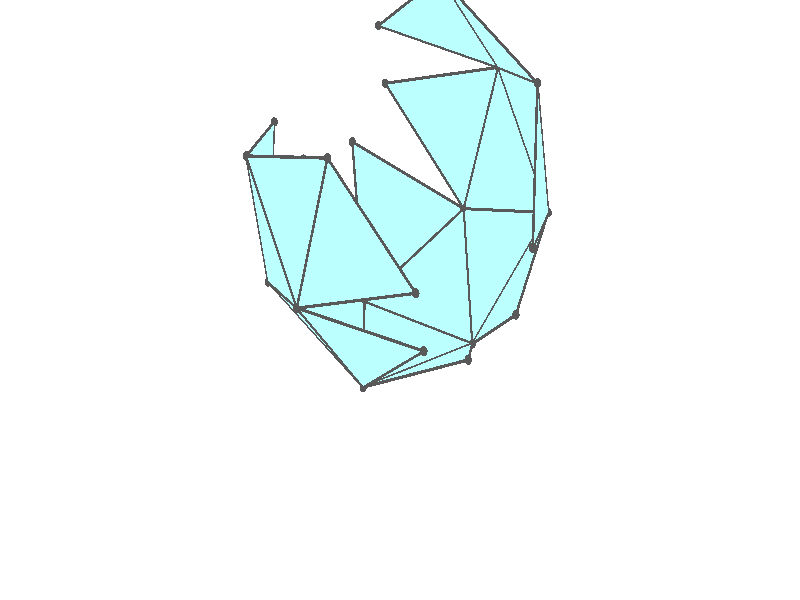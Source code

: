 #version 3.7;
global_settings{assumed_gamma 1.0}
camera{perspective location <18.750000000000000000000000, 10.825317547305481014063844, 12.499999999999996447286321> right <0.133333333333333331482962, -0.230940107675850353485814, -0.000000000000000000000000> up <-0.064951905283832905846353, -0.037499999999999998612221, 0.129903810567665811692706> direction <0.750000000000000111022302, 0.433012701892219298294151, 0.499999999999999944488849> sky <-0.433012701892219298294151, -0.249999999999999944488849, 0.866025403784438707610605> look_at <18.000000000000000000000000, 10.392304845413262270881205, 11.999999999999996447286321>}
light_source{<18.750000000000000000000000, 10.825317547305481014063844, 12.499999999999996447286321> rgb<1.0,1.0,1.0>}
background{rgb<1,1,1>}
union{union{object{union{sphere{<-0.303530999103342913336689, 0.525731112119133481286326, -0.318166149575784151792845>,0.029999999999999998889777}sphere{<-0.303530999103343301914748, -0.525731112119133370264024, -0.318166149575784151792845>,0.029999999999999998889777}sphere{<0.607061998206686048717984, -0.000000000000000148687307, -0.318166149575784151792845>,0.029999999999999998889777}} pigment{rgb<0.1,0.1,0.1>}}object{union{cylinder{<-0.303530999103342913336689, 0.525731112119133481286326, -0.318166149575784151792845>,<-0.303530999103343301914748, -0.525731112119133370264024, -0.318166149575784151792845>,0.010000000000000000208167}cylinder{<-0.303530999103343301914748, -0.525731112119133370264024, -0.318166149575784151792845>,<0.607061998206686048717984, -0.000000000000000148687307, -0.318166149575784151792845>,0.010000000000000000208167}cylinder{<0.607061998206686048717984, -0.000000000000000148687307, -0.318166149575784151792845>,<-0.303530999103342913336689, 0.525731112119133481286326, -0.318166149575784151792845>,0.010000000000000000208167}} pigment{rgb<0.1,0.1,0.1>}}object{polygon{3.000000000000000000000000,<-0.303530999103342913336689, 0.525731112119133481286326, -0.318166149575784151792845>,<-0.303530999103343301914748, -0.525731112119133370264024, -0.318166149575784151792845>,<0.607061998206686048717984, -0.000000000000000148687307, -0.318166149575784151792845>} pigment{rgbft<0.5,1.0,1.0,0.1,0.1>}}}union{object{union{sphere{<-0.303530999103343024358992, 0.525731112119133481286326, -0.318166149575784096281694>,0.029999999999999998889777}sphere{<-0.303530999103343246403597, -0.525731112119133370264024, -0.318166149575784151792845>,0.029999999999999998889777}sphere{<-1.095794435220913909390106, 0.000000000000000475922990, 0.130719419964207272943923>,0.029999999999999998889777}} pigment{rgb<0.1,0.1,0.1>}}object{union{cylinder{<-0.303530999103343024358992, 0.525731112119133481286326, -0.318166149575784096281694>,<-0.303530999103343246403597, -0.525731112119133370264024, -0.318166149575784151792845>,0.010000000000000000208167}cylinder{<-0.303530999103343246403597, -0.525731112119133370264024, -0.318166149575784151792845>,<-1.095794435220913909390106, 0.000000000000000475922990, 0.130719419964207272943923>,0.010000000000000000208167}cylinder{<-1.095794435220913909390106, 0.000000000000000475922990, 0.130719419964207272943923>,<-0.303530999103343024358992, 0.525731112119133481286326, -0.318166149575784096281694>,0.010000000000000000208167}} pigment{rgb<0.1,0.1,0.1>}}object{polygon{3.000000000000000000000000,<-0.303530999103343024358992, 0.525731112119133481286326, -0.318166149575784096281694>,<-0.303530999103343246403597, -0.525731112119133370264024, -0.318166149575784151792845>,<-1.095794435220913909390106, 0.000000000000000475922990, 0.130719419964207272943923>} pigment{rgbft<0.5,1.0,1.0,0.1,0.1>}}}union{object{union{sphere{<-0.303530999103343024358992, 0.525731112119133592308629, -0.318166149575784262815148>,0.029999999999999998889777}sphere{<-0.823035532344143616612087, 0.948985818226933619534691, 0.492107447859021496228138>,0.029999999999999998889777}sphere{<-1.095794435220913909390106, 0.000000000000000555111512, 0.130719419964207300699499>,0.029999999999999998889777}} pigment{rgb<0.1,0.1,0.1>}}object{union{cylinder{<-0.303530999103343024358992, 0.525731112119133592308629, -0.318166149575784262815148>,<-0.823035532344143616612087, 0.948985818226933619534691, 0.492107447859021496228138>,0.010000000000000000208167}cylinder{<-0.823035532344143616612087, 0.948985818226933619534691, 0.492107447859021496228138>,<-1.095794435220913909390106, 0.000000000000000555111512, 0.130719419964207300699499>,0.010000000000000000208167}cylinder{<-1.095794435220913909390106, 0.000000000000000555111512, 0.130719419964207300699499>,<-0.303530999103343024358992, 0.525731112119133592308629, -0.318166149575784262815148>,0.010000000000000000208167}} pigment{rgb<0.1,0.1,0.1>}}object{polygon{3.000000000000000000000000,<-0.303530999103343024358992, 0.525731112119133592308629, -0.318166149575784262815148>,<-0.823035532344143616612087, 0.948985818226933619534691, 0.492107447859021496228138>,<-1.095794435220913909390106, 0.000000000000000555111512, 0.130719419964207300699499>} pigment{rgbft<0.5,1.0,1.0,0.1,0.1>}}}union{object{union{sphere{<-1.241277354959880785401083, 0.238276770113811930951186, 1.144441132214881307049836>,0.029999999999999998889777}sphere{<-0.823035532344143727634389, 0.948985818226933841579296, 0.492107447859021496228138>,0.029999999999999998889777}sphere{<-1.095794435220913909390106, 0.000000000000000527355937, 0.130719419964206995388167>,0.029999999999999998889777}} pigment{rgb<0.1,0.1,0.1>}}object{union{cylinder{<-1.241277354959880785401083, 0.238276770113811930951186, 1.144441132214881307049836>,<-0.823035532344143727634389, 0.948985818226933841579296, 0.492107447859021496228138>,0.010000000000000000208167}cylinder{<-0.823035532344143727634389, 0.948985818226933841579296, 0.492107447859021496228138>,<-1.095794435220913909390106, 0.000000000000000527355937, 0.130719419964206995388167>,0.010000000000000000208167}cylinder{<-1.095794435220913909390106, 0.000000000000000527355937, 0.130719419964206995388167>,<-1.241277354959880785401083, 0.238276770113811930951186, 1.144441132214881307049836>,0.010000000000000000208167}} pigment{rgb<0.1,0.1,0.1>}}object{polygon{3.000000000000000000000000,<-1.241277354959880785401083, 0.238276770113811930951186, 1.144441132214881307049836>,<-0.823035532344143727634389, 0.948985818226933841579296, 0.492107447859021496228138>,<-1.095794435220913909390106, 0.000000000000000527355937, 0.130719419964206995388167>} pigment{rgbft<0.5,1.0,1.0,0.1,0.1>}}}union{object{union{sphere{<-1.241277354959880785401083, 0.238276770113811875440035, 1.144441132214881085005231>,0.029999999999999998889777}sphere{<-0.823035532344143949678994, 0.948985818226933730556993, 0.492107447859021274183533>,0.029999999999999998889777}sphere{<-0.566139059467176686268886, 0.955839337480705375504897, 1.511680907937939188911969>,0.029999999999999998889777}} pigment{rgb<0.1,0.1,0.1>}}object{union{cylinder{<-1.241277354959880785401083, 0.238276770113811875440035, 1.144441132214881085005231>,<-0.823035532344143949678994, 0.948985818226933730556993, 0.492107447859021274183533>,0.010000000000000000208167}cylinder{<-0.823035532344143949678994, 0.948985818226933730556993, 0.492107447859021274183533>,<-0.566139059467176686268886, 0.955839337480705375504897, 1.511680907937939188911969>,0.010000000000000000208167}cylinder{<-0.566139059467176686268886, 0.955839337480705375504897, 1.511680907937939188911969>,<-1.241277354959880785401083, 0.238276770113811875440035, 1.144441132214881085005231>,0.010000000000000000208167}} pigment{rgb<0.1,0.1,0.1>}}object{polygon{3.000000000000000000000000,<-1.241277354959880785401083, 0.238276770113811875440035, 1.144441132214881085005231>,<-0.823035532344143949678994, 0.948985818226933730556993, 0.492107447859021274183533>,<-0.566139059467176686268886, 0.955839337480705375504897, 1.511680907937939188911969>} pigment{rgbft<0.5,1.0,1.0,0.1,0.1>}}}union{object{union{sphere{<-1.241277354959880785401083, 0.238276770113811764417733, 1.144441132214881085005231>,0.029999999999999998889777}sphere{<-0.632076188587039511368459, 0.012371138832850681055220, 1.971129340456418965743524>,0.029999999999999998889777}sphere{<-0.566139059467176575246583, 0.955839337480705264482594, 1.511680907937939188911969>,0.029999999999999998889777}} pigment{rgb<0.1,0.1,0.1>}}object{union{cylinder{<-1.241277354959880785401083, 0.238276770113811764417733, 1.144441132214881085005231>,<-0.632076188587039511368459, 0.012371138832850681055220, 1.971129340456418965743524>,0.010000000000000000208167}cylinder{<-0.632076188587039511368459, 0.012371138832850681055220, 1.971129340456418965743524>,<-0.566139059467176575246583, 0.955839337480705264482594, 1.511680907937939188911969>,0.010000000000000000208167}cylinder{<-0.566139059467176575246583, 0.955839337480705264482594, 1.511680907937939188911969>,<-1.241277354959880785401083, 0.238276770113811764417733, 1.144441132214881085005231>,0.010000000000000000208167}} pigment{rgb<0.1,0.1,0.1>}}object{polygon{3.000000000000000000000000,<-1.241277354959880785401083, 0.238276770113811764417733, 1.144441132214881085005231>,<-0.632076188587039511368459, 0.012371138832850681055220, 1.971129340456418965743524>,<-0.566139059467176575246583, 0.955839337480705264482594, 1.511680907937939188911969>} pigment{rgbft<0.5,1.0,1.0,0.1,0.1>}}}union{object{union{sphere{<0.547897217610456399583541, -0.948985818226933286467784, 0.130719419964206995388167>,0.029999999999999998889777}sphere{<-0.303530999103343412937051, -0.525731112119133259241721, -0.318166149575784207303997>,0.029999999999999998889777}sphere{<0.607061998206686159740286, -0.000000000000000277555756, -0.318166149575784151792845>,0.029999999999999998889777}} pigment{rgb<0.1,0.1,0.1>}}object{union{cylinder{<0.547897217610456399583541, -0.948985818226933286467784, 0.130719419964206995388167>,<-0.303530999103343412937051, -0.525731112119133259241721, -0.318166149575784207303997>,0.010000000000000000208167}cylinder{<-0.303530999103343412937051, -0.525731112119133259241721, -0.318166149575784207303997>,<0.607061998206686159740286, -0.000000000000000277555756, -0.318166149575784151792845>,0.010000000000000000208167}cylinder{<0.607061998206686159740286, -0.000000000000000277555756, -0.318166149575784151792845>,<0.547897217610456399583541, -0.948985818226933286467784, 0.130719419964206995388167>,0.010000000000000000208167}} pigment{rgb<0.1,0.1,0.1>}}object{polygon{3.000000000000000000000000,<0.547897217610456399583541, -0.948985818226933286467784, 0.130719419964206995388167>,<-0.303530999103343412937051, -0.525731112119133259241721, -0.318166149575784207303997>,<0.607061998206686159740286, -0.000000000000000277555756, -0.318166149575784151792845>} pigment{rgbft<0.5,1.0,1.0,0.1,0.1>}}}union{object{union{sphere{<0.547897217610456399583541, -0.948985818226933064423179, 0.130719419964206995388167>,0.029999999999999998889777}sphere{<1.233363592587757517904379, -0.238276770113812097484640, 0.492107447859021551739289>,0.029999999999999998889777}sphere{<0.607061998206686159740286, -0.000000000000000277555756, -0.318166149575784151792845>,0.029999999999999998889777}} pigment{rgb<0.1,0.1,0.1>}}object{union{cylinder{<0.547897217610456399583541, -0.948985818226933064423179, 0.130719419964206995388167>,<1.233363592587757517904379, -0.238276770113812097484640, 0.492107447859021551739289>,0.010000000000000000208167}cylinder{<1.233363592587757517904379, -0.238276770113812097484640, 0.492107447859021551739289>,<0.607061998206686159740286, -0.000000000000000277555756, -0.318166149575784151792845>,0.010000000000000000208167}cylinder{<0.607061998206686159740286, -0.000000000000000277555756, -0.318166149575784151792845>,<0.547897217610456399583541, -0.948985818226933064423179, 0.130719419964206995388167>,0.010000000000000000208167}} pigment{rgb<0.1,0.1,0.1>}}object{polygon{3.000000000000000000000000,<0.547897217610456399583541, -0.948985818226933064423179, 0.130719419964206995388167>,<1.233363592587757517904379, -0.238276770113812097484640, 0.492107447859021551739289>,<0.607061998206686159740286, -0.000000000000000277555756, -0.318166149575784151792845>} pigment{rgbft<0.5,1.0,1.0,0.1,0.1>}}}union{object{union{sphere{<0.547897217610456399583541, -0.948985818226933175445481, 0.130719419964206995388167>,0.029999999999999998889777}sphere{<1.233363592587757739948984, -0.238276770113812097484640, 0.492107447859021718272743>,0.029999999999999998889777}sphere{<0.826992413530205028315834, -0.955839337480705930616409, 1.144441132214881307049836>,0.029999999999999998889777}} pigment{rgb<0.1,0.1,0.1>}}object{union{cylinder{<0.547897217610456399583541, -0.948985818226933175445481, 0.130719419964206995388167>,<1.233363592587757739948984, -0.238276770113812097484640, 0.492107447859021718272743>,0.010000000000000000208167}cylinder{<1.233363592587757739948984, -0.238276770113812097484640, 0.492107447859021718272743>,<0.826992413530205028315834, -0.955839337480705930616409, 1.144441132214881307049836>,0.010000000000000000208167}cylinder{<0.826992413530205028315834, -0.955839337480705930616409, 1.144441132214881307049836>,<0.547897217610456399583541, -0.948985818226933175445481, 0.130719419964206995388167>,0.010000000000000000208167}} pigment{rgb<0.1,0.1,0.1>}}object{polygon{3.000000000000000000000000,<0.547897217610456399583541, -0.948985818226933175445481, 0.130719419964206995388167>,<1.233363592587757739948984, -0.238276770113812097484640, 0.492107447859021718272743>,<0.826992413530205028315834, -0.955839337480705930616409, 1.144441132214881307049836>} pigment{rgbft<0.5,1.0,1.0,0.1,0.1>}}}union{object{union{sphere{<1.110850677928366447844155, -0.012371138832852457412059, 1.511680907937939410956574>,0.029999999999999998889777}sphere{<1.233363592587757739948984, -0.238276770113812208506943, 0.492107447859021385205835>,0.029999999999999998889777}sphere{<0.826992413530204917293531, -0.955839337480706152661014, 1.144441132214881529094441>,0.029999999999999998889777}} pigment{rgb<0.1,0.1,0.1>}}object{union{cylinder{<1.110850677928366447844155, -0.012371138832852457412059, 1.511680907937939410956574>,<1.233363592587757739948984, -0.238276770113812208506943, 0.492107447859021385205835>,0.010000000000000000208167}cylinder{<1.233363592587757739948984, -0.238276770113812208506943, 0.492107447859021385205835>,<0.826992413530204917293531, -0.955839337480706152661014, 1.144441132214881529094441>,0.010000000000000000208167}cylinder{<0.826992413530204917293531, -0.955839337480706152661014, 1.144441132214881529094441>,<1.110850677928366447844155, -0.012371138832852457412059, 1.511680907937939410956574>,0.010000000000000000208167}} pigment{rgb<0.1,0.1,0.1>}}object{polygon{3.000000000000000000000000,<1.110850677928366447844155, -0.012371138832852457412059, 1.511680907937939410956574>,<1.233363592587757739948984, -0.238276770113812208506943, 0.492107447859021385205835>,<0.826992413530204917293531, -0.955839337480706152661014, 1.144441132214881529094441>} pigment{rgbft<0.5,1.0,1.0,0.1,0.1>}}}union{object{union{sphere{<-0.303530999103342802314387, 0.525731112119133481286326, -0.318166149575784151792845>,0.029999999999999998889777}sphere{<0.547897217610456954695053, 0.948985818226932731356271, 0.130719419964207078654894>,0.029999999999999998889777}sphere{<0.607061998206686048717984, -0.000000000000000111022302, -0.318166149575784151792845>,0.029999999999999998889777}} pigment{rgb<0.1,0.1,0.1>}}object{union{cylinder{<-0.303530999103342802314387, 0.525731112119133481286326, -0.318166149575784151792845>,<0.547897217610456954695053, 0.948985818226932731356271, 0.130719419964207078654894>,0.010000000000000000208167}cylinder{<0.547897217610456954695053, 0.948985818226932731356271, 0.130719419964207078654894>,<0.607061998206686048717984, -0.000000000000000111022302, -0.318166149575784151792845>,0.010000000000000000208167}cylinder{<0.607061998206686048717984, -0.000000000000000111022302, -0.318166149575784151792845>,<-0.303530999103342802314387, 0.525731112119133481286326, -0.318166149575784151792845>,0.010000000000000000208167}} pigment{rgb<0.1,0.1,0.1>}}object{polygon{3.000000000000000000000000,<-0.303530999103342802314387, 0.525731112119133481286326, -0.318166149575784151792845>,<0.547897217610456954695053, 0.948985818226932731356271, 0.130719419964207078654894>,<0.607061998206686048717984, -0.000000000000000111022302, -0.318166149575784151792845>} pigment{rgbft<0.5,1.0,1.0,0.1,0.1>}}}union{object{union{sphere{<-0.823035532344144615812809, -0.948985818226932287267061, 0.492107447859021496228138>,0.029999999999999998889777}sphere{<-0.303530999103343301914748, -0.525731112119133481286326, -0.318166149575783929748241>,0.029999999999999998889777}sphere{<-1.095794435220913909390106, 0.000000000000000444089210, 0.130719419964207217432772>,0.029999999999999998889777}} pigment{rgb<0.1,0.1,0.1>}}object{union{cylinder{<-0.823035532344144615812809, -0.948985818226932287267061, 0.492107447859021496228138>,<-0.303530999103343301914748, -0.525731112119133481286326, -0.318166149575783929748241>,0.010000000000000000208167}cylinder{<-0.303530999103343301914748, -0.525731112119133481286326, -0.318166149575783929748241>,<-1.095794435220913909390106, 0.000000000000000444089210, 0.130719419964207217432772>,0.010000000000000000208167}cylinder{<-1.095794435220913909390106, 0.000000000000000444089210, 0.130719419964207217432772>,<-0.823035532344144615812809, -0.948985818226932287267061, 0.492107447859021496228138>,0.010000000000000000208167}} pigment{rgb<0.1,0.1,0.1>}}object{polygon{3.000000000000000000000000,<-0.823035532344144615812809, -0.948985818226932287267061, 0.492107447859021496228138>,<-0.303530999103343301914748, -0.525731112119133481286326, -0.318166149575783929748241>,<-1.095794435220913909390106, 0.000000000000000444089210, 0.130719419964207217432772>} pigment{rgbft<0.5,1.0,1.0,0.1,0.1>}}}union{object{union{sphere{<-0.303530999103343079870143, 0.525731112119133592308629, -0.318166149575784096281694>,0.029999999999999998889777}sphere{<-0.823035532344143616612087, 0.948985818226933619534691, 0.492107447859021440716987>,0.029999999999999998889777}sphere{<0.188820175590949990152012, 1.187262588340743718617887, 0.334167534780075381473097>,0.029999999999999998889777}} pigment{rgb<0.1,0.1,0.1>}}object{union{cylinder{<-0.303530999103343079870143, 0.525731112119133592308629, -0.318166149575784096281694>,<-0.823035532344143616612087, 0.948985818226933619534691, 0.492107447859021440716987>,0.010000000000000000208167}cylinder{<-0.823035532344143616612087, 0.948985818226933619534691, 0.492107447859021440716987>,<0.188820175590949990152012, 1.187262588340743718617887, 0.334167534780075381473097>,0.010000000000000000208167}cylinder{<0.188820175590949990152012, 1.187262588340743718617887, 0.334167534780075381473097>,<-0.303530999103343079870143, 0.525731112119133592308629, -0.318166149575784096281694>,0.010000000000000000208167}} pigment{rgb<0.1,0.1,0.1>}}object{polygon{3.000000000000000000000000,<-0.303530999103343079870143, 0.525731112119133592308629, -0.318166149575784096281694>,<-0.823035532344143616612087, 0.948985818226933619534691, 0.492107447859021440716987>,<0.188820175590949990152012, 1.187262588340743718617887, 0.334167534780075381473097>} pigment{rgbft<0.5,1.0,1.0,0.1,0.1>}}}union{object{union{sphere{<-1.241277354959880785401083, 0.238276770113811819928884, 1.144441132214881307049836>,0.029999999999999998889777}sphere{<-1.058490234161469700779890, -0.757154362979172157466223, 0.859347223582078934001061>,0.029999999999999998889777}sphere{<-1.095794435220913687345501, 0.000000000000000610622664, 0.130719419964206939877016>,0.029999999999999998889777}} pigment{rgb<0.1,0.1,0.1>}}object{union{cylinder{<-1.241277354959880785401083, 0.238276770113811819928884, 1.144441132214881307049836>,<-1.058490234161469700779890, -0.757154362979172157466223, 0.859347223582078934001061>,0.010000000000000000208167}cylinder{<-1.058490234161469700779890, -0.757154362979172157466223, 0.859347223582078934001061>,<-1.095794435220913687345501, 0.000000000000000610622664, 0.130719419964206939877016>,0.010000000000000000208167}cylinder{<-1.095794435220913687345501, 0.000000000000000610622664, 0.130719419964206939877016>,<-1.241277354959880785401083, 0.238276770113811819928884, 1.144441132214881307049836>,0.010000000000000000208167}} pigment{rgb<0.1,0.1,0.1>}}object{polygon{3.000000000000000000000000,<-1.241277354959880785401083, 0.238276770113811819928884, 1.144441132214881307049836>,<-1.058490234161469700779890, -0.757154362979172157466223, 0.859347223582078934001061>,<-1.095794435220913687345501, 0.000000000000000610622664, 0.130719419964206939877016>} pigment{rgbft<0.5,1.0,1.0,0.1,0.1>}}}union{object{union{sphere{<0.122883046471087498119346, 1.295256613931157207986189, 0.793615967298556324038827>,0.029999999999999998889777}sphere{<-0.823035532344143949678994, 0.948985818226933730556993, 0.492107447859021218672382>,0.029999999999999998889777}sphere{<-0.566139059467176686268886, 0.955839337480705264482594, 1.511680907937939188911969>,0.029999999999999998889777}} pigment{rgb<0.1,0.1,0.1>}}object{union{cylinder{<0.122883046471087498119346, 1.295256613931157207986189, 0.793615967298556324038827>,<-0.823035532344143949678994, 0.948985818226933730556993, 0.492107447859021218672382>,0.010000000000000000208167}cylinder{<-0.823035532344143949678994, 0.948985818226933730556993, 0.492107447859021218672382>,<-0.566139059467176686268886, 0.955839337480705264482594, 1.511680907937939188911969>,0.010000000000000000208167}cylinder{<-0.566139059467176686268886, 0.955839337480705264482594, 1.511680907937939188911969>,<0.122883046471087498119346, 1.295256613931157207986189, 0.793615967298556324038827>,0.010000000000000000208167}} pigment{rgb<0.1,0.1,0.1>}}object{polygon{3.000000000000000000000000,<0.122883046471087498119346, 1.295256613931157207986189, 0.793615967298556324038827>,<-0.823035532344143949678994, 0.948985818226933730556993, 0.492107447859021218672382>,<-0.566139059467176686268886, 0.955839337480705264482594, 1.511680907937939188911969>} pigment{rgbft<0.5,1.0,1.0,0.1,0.1>}}}union{object{union{sphere{<-1.241277354959881007445688, 0.238276770113811930951186, 1.144441132214881085005231>,0.029999999999999998889777}sphere{<-0.632076188587039511368459, 0.012371138832850681055220, 1.971129340456418965743524>,0.029999999999999998889777}sphere{<-0.942057212794298215463584, -0.754048146903963933951331, 1.321447839963927783912823>,0.029999999999999998889777}} pigment{rgb<0.1,0.1,0.1>}}object{union{cylinder{<-1.241277354959881007445688, 0.238276770113811930951186, 1.144441132214881085005231>,<-0.632076188587039511368459, 0.012371138832850681055220, 1.971129340456418965743524>,0.010000000000000000208167}cylinder{<-0.632076188587039511368459, 0.012371138832850681055220, 1.971129340456418965743524>,<-0.942057212794298215463584, -0.754048146903963933951331, 1.321447839963927783912823>,0.010000000000000000208167}cylinder{<-0.942057212794298215463584, -0.754048146903963933951331, 1.321447839963927783912823>,<-1.241277354959881007445688, 0.238276770113811930951186, 1.144441132214881085005231>,0.010000000000000000208167}} pigment{rgb<0.1,0.1,0.1>}}object{polygon{3.000000000000000000000000,<-1.241277354959881007445688, 0.238276770113811930951186, 1.144441132214881085005231>,<-0.632076188587039511368459, 0.012371138832850681055220, 1.971129340456418965743524>,<-0.942057212794298215463584, -0.754048146903963933951331, 1.321447839963927783912823>} pigment{rgbft<0.5,1.0,1.0,0.1,0.1>}}}union{object{union{sphere{<0.547897217610456621628146, -0.948985818226933397490086, 0.130719419964207050899319>,0.029999999999999998889777}sphere{<-0.303530999103343412937051, -0.525731112119133259241721, -0.318166149575784318326299>,0.029999999999999998889777}sphere{<-0.410328060243614067825746, -1.187262588340744162707097, 0.492107447859021496228138>,0.029999999999999998889777}} pigment{rgb<0.1,0.1,0.1>}}object{union{cylinder{<0.547897217610456621628146, -0.948985818226933397490086, 0.130719419964207050899319>,<-0.303530999103343412937051, -0.525731112119133259241721, -0.318166149575784318326299>,0.010000000000000000208167}cylinder{<-0.303530999103343412937051, -0.525731112119133259241721, -0.318166149575784318326299>,<-0.410328060243614067825746, -1.187262588340744162707097, 0.492107447859021496228138>,0.010000000000000000208167}cylinder{<-0.410328060243614067825746, -1.187262588340744162707097, 0.492107447859021496228138>,<0.547897217610456621628146, -0.948985818226933397490086, 0.130719419964207050899319>,0.010000000000000000208167}} pigment{rgb<0.1,0.1,0.1>}}object{polygon{3.000000000000000000000000,<0.547897217610456621628146, -0.948985818226933397490086, 0.130719419964207050899319>,<-0.303530999103343412937051, -0.525731112119133259241721, -0.318166149575784318326299>,<-0.410328060243614067825746, -1.187262588340744162707097, 0.492107447859021496228138>} pigment{rgbft<0.5,1.0,1.0,0.1,0.1>}}}union{object{union{sphere{<0.933789474670476571382949, 0.757154362979172046443921, 0.334167534780075770051155>,0.029999999999999998889777}sphere{<1.233363592587757517904379, -0.238276770113811986462338, 0.492107447859021551739289>,0.029999999999999998889777}sphere{<0.607061998206686159740286, -0.000000000000000277555756, -0.318166149575784096281694>,0.029999999999999998889777}} pigment{rgb<0.1,0.1,0.1>}}object{union{cylinder{<0.933789474670476571382949, 0.757154362979172046443921, 0.334167534780075770051155>,<1.233363592587757517904379, -0.238276770113811986462338, 0.492107447859021551739289>,0.010000000000000000208167}cylinder{<1.233363592587757517904379, -0.238276770113811986462338, 0.492107447859021551739289>,<0.607061998206686159740286, -0.000000000000000277555756, -0.318166149575784096281694>,0.010000000000000000208167}cylinder{<0.607061998206686159740286, -0.000000000000000277555756, -0.318166149575784096281694>,<0.933789474670476571382949, 0.757154362979172046443921, 0.334167534780075770051155>,0.010000000000000000208167}} pigment{rgb<0.1,0.1,0.1>}}object{polygon{3.000000000000000000000000,<0.933789474670476571382949, 0.757154362979172046443921, 0.334167534780075770051155>,<1.233363592587757517904379, -0.238276770113811986462338, 0.492107447859021551739289>,<0.607061998206686159740286, -0.000000000000000277555756, -0.318166149575784096281694>} pigment{rgbft<0.5,1.0,1.0,0.1,0.1>}}}union{object{union{sphere{<0.547897217610456399583541, -0.948985818226933064423179, 0.130719419964207106410470>,0.029999999999999998889777}sphere{<-0.126469795845453703009298, -1.295256613931157207986189, 0.859347223582078600934153>,0.029999999999999998889777}sphere{<0.826992413530204917293531, -0.955839337480705819594107, 1.144441132214881307049836>,0.029999999999999998889777}} pigment{rgb<0.1,0.1,0.1>}}object{union{cylinder{<0.547897217610456399583541, -0.948985818226933064423179, 0.130719419964207106410470>,<-0.126469795845453703009298, -1.295256613931157207986189, 0.859347223582078600934153>,0.010000000000000000208167}cylinder{<-0.126469795845453703009298, -1.295256613931157207986189, 0.859347223582078600934153>,<0.826992413530204917293531, -0.955839337480705819594107, 1.144441132214881307049836>,0.010000000000000000208167}cylinder{<0.826992413530204917293531, -0.955839337480705819594107, 1.144441132214881307049836>,<0.547897217610456399583541, -0.948985818226933064423179, 0.130719419964207106410470>,0.010000000000000000208167}} pigment{rgb<0.1,0.1,0.1>}}object{polygon{3.000000000000000000000000,<0.547897217610456399583541, -0.948985818226933064423179, 0.130719419964207106410470>,<-0.126469795845453703009298, -1.295256613931157207986189, 0.859347223582078600934153>,<0.826992413530204917293531, -0.955839337480705819594107, 1.144441132214881307049836>} pigment{rgbft<0.5,1.0,1.0,0.1,0.1>}}}union{object{union{sphere{<1.110850677928366225799550, -0.012371138832852457412059, 1.511680907937939633001179>,0.029999999999999998889777}sphere{<1.233363592587757739948984, -0.238276770113812291773669, 0.492107447859021385205835>,0.029999999999999998889777}sphere{<1.060283608848652248113353, 0.754048146903963267817517, 0.793615967298556546083432>,0.029999999999999998889777}} pigment{rgb<0.1,0.1,0.1>}}object{union{cylinder{<1.110850677928366225799550, -0.012371138832852457412059, 1.511680907937939633001179>,<1.233363592587757739948984, -0.238276770113812291773669, 0.492107447859021385205835>,0.010000000000000000208167}cylinder{<1.233363592587757739948984, -0.238276770113812291773669, 0.492107447859021385205835>,<1.060283608848652248113353, 0.754048146903963267817517, 0.793615967298556546083432>,0.010000000000000000208167}cylinder{<1.060283608848652248113353, 0.754048146903963267817517, 0.793615967298556546083432>,<1.110850677928366225799550, -0.012371138832852457412059, 1.511680907937939633001179>,0.010000000000000000208167}} pigment{rgb<0.1,0.1,0.1>}}object{polygon{3.000000000000000000000000,<1.110850677928366225799550, -0.012371138832852457412059, 1.511680907937939633001179>,<1.233363592587757739948984, -0.238276770113812291773669, 0.492107447859021385205835>,<1.060283608848652248113353, 0.754048146903963267817517, 0.793615967298556546083432>} pigment{rgbft<0.5,1.0,1.0,0.1,0.1>}}}}
